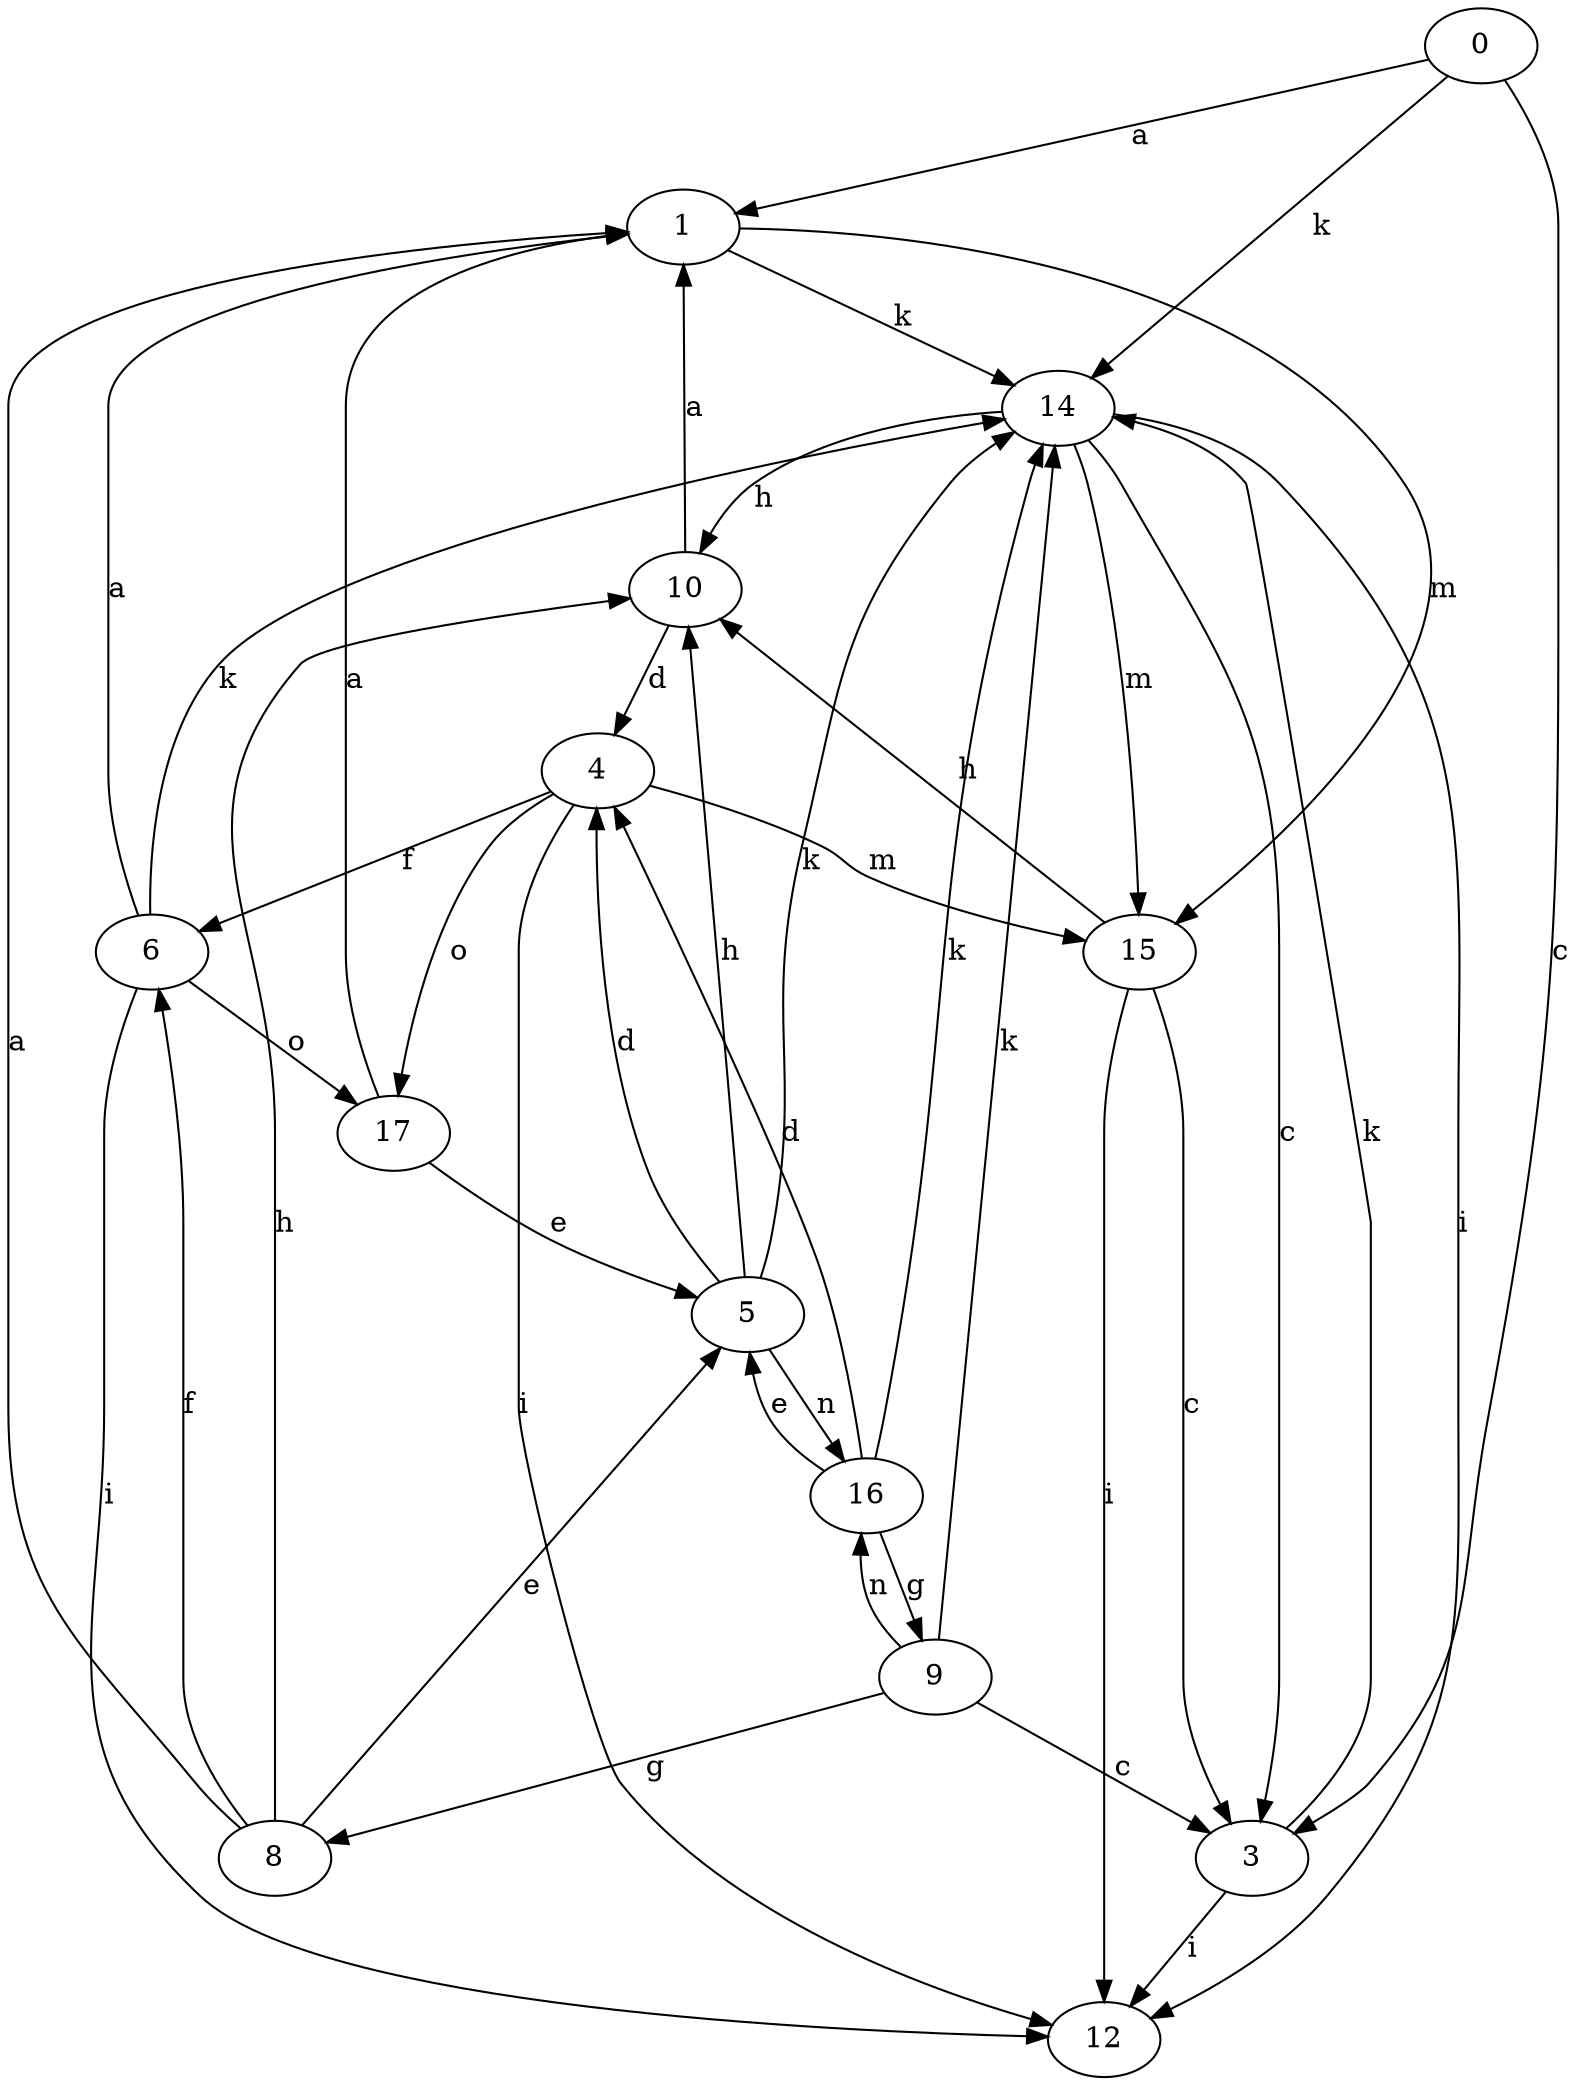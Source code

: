 strict digraph  {
0;
1;
3;
4;
5;
6;
8;
9;
10;
12;
14;
15;
16;
17;
0 -> 1  [label=a];
0 -> 3  [label=c];
0 -> 14  [label=k];
1 -> 14  [label=k];
1 -> 15  [label=m];
3 -> 12  [label=i];
3 -> 14  [label=k];
4 -> 6  [label=f];
4 -> 12  [label=i];
4 -> 15  [label=m];
4 -> 17  [label=o];
5 -> 4  [label=d];
5 -> 10  [label=h];
5 -> 14  [label=k];
5 -> 16  [label=n];
6 -> 1  [label=a];
6 -> 12  [label=i];
6 -> 14  [label=k];
6 -> 17  [label=o];
8 -> 1  [label=a];
8 -> 5  [label=e];
8 -> 6  [label=f];
8 -> 10  [label=h];
9 -> 3  [label=c];
9 -> 8  [label=g];
9 -> 14  [label=k];
9 -> 16  [label=n];
10 -> 1  [label=a];
10 -> 4  [label=d];
14 -> 3  [label=c];
14 -> 10  [label=h];
14 -> 12  [label=i];
14 -> 15  [label=m];
15 -> 3  [label=c];
15 -> 10  [label=h];
15 -> 12  [label=i];
16 -> 4  [label=d];
16 -> 5  [label=e];
16 -> 9  [label=g];
16 -> 14  [label=k];
17 -> 1  [label=a];
17 -> 5  [label=e];
}
